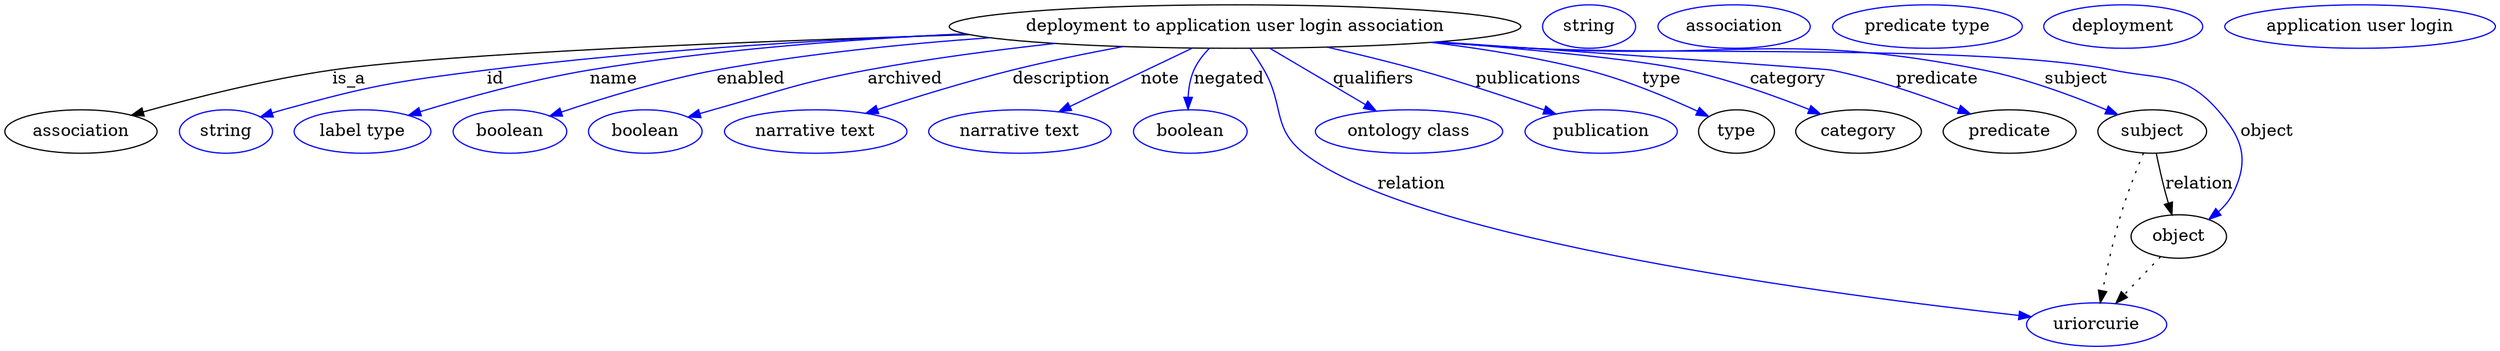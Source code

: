 digraph {
	graph [bb="0,0,2054.8,283"];
	node [label="\N"];
	"deployment to application user login association"	 [height=0.5,
		label="deployment to application user login association",
		pos="1014,265",
		width=6.5716];
	association	 [height=0.5,
		pos="63.044,178",
		width=1.7512];
	"deployment to application user login association" -> association	 [label=is_a,
		lp="283.04,221.5",
		pos="e,105.96,191.24 791.04,258.97 608.8,253.15 366.03,243.15 269.04,229 216.17,221.29 157.08,205.94 115.79,194.09"];
	id	 [color=blue,
		height=0.5,
		label=string,
		pos="182.04,178",
		width=1.0652];
	"deployment to application user login association" -> id	 [color=blue,
		label=id,
		lp="404.04,221.5",
		pos="e,210.86,189.93 789.89,259.24 672.53,254.38 526.64,245.43 397.04,229 321.56,219.43 302.18,217.02 229.04,196 226.25,195.2 223.39,\
194.3 220.52,193.34",
		style=solid];
	name	 [color=blue,
		height=0.5,
		label="label type",
		pos="295.04,178",
		width=1.5707];
	"deployment to application user login association" -> name	 [color=blue,
		label=name,
		lp="502.04,221.5",
		pos="e,333.93,191.07 812.85,255.48 689.59,248.85 543.96,239.36 482.04,229 434.21,220.99 380.97,205.84 343.57,194.12",
		style=solid];
	enabled	 [color=blue,
		height=0.5,
		label=boolean,
		pos="416.04,178",
		width=1.2999];
	"deployment to application user login association" -> enabled	 [color=blue,
		label=enabled,
		lp="616.54,221.5",
		pos="e,450.11,190.47 810.38,255.81 739.6,250.5 659.96,242.14 588.04,229 543.57,220.87 494.22,205.56 459.83,193.83",
		style=solid];
	archived	 [color=blue,
		height=0.5,
		label=boolean,
		pos="528.04,178",
		width=1.2999];
	"deployment to application user login association" -> archived	 [color=blue,
		label=archived,
		lp="744.54,221.5",
		pos="e,563.49,189.75 864.57,251.05 816.03,245.47 762.06,238.16 713.04,229 654.87,218.13 640.91,212.4 584.04,196 580.5,194.98 576.84,193.89 \
573.17,192.76",
		style=solid];
	description	 [color=blue,
		height=0.5,
		label="narrative text",
		pos="668.04,178",
		width=2.0943];
	"deployment to application user login association" -> description	 [color=blue,
		label=description,
		lp="870.04,221.5",
		pos="e,710.71,192.99 918.04,248.48 889.27,242.95 857.74,236.31 829.04,229 792.38,219.66 751.78,206.78 720.51,196.3",
		style=solid];
	note	 [color=blue,
		height=0.5,
		label="narrative text",
		pos="837.04,178",
		width=2.0943];
	"deployment to application user login association" -> note	 [color=blue,
		label=note,
		lp="953.04,221.5",
		pos="e,870.25,194.32 977.8,247.18 949.2,233.13 909.26,213.5 879.23,198.74",
		style=solid];
	negated	 [color=blue,
		height=0.5,
		label=boolean,
		pos="977.04,178",
		width=1.2999];
	"deployment to application user login association" -> negated	 [color=blue,
		label=negated,
		lp="1009,221.5",
		pos="e,975.15,196.16 992.5,247.06 987.55,241.78 982.91,235.63 980.04,229 977,221.95 975.67,213.83 975.24,206.17",
		style=solid];
	relation	 [color=blue,
		height=0.5,
		label=uriorcurie,
		pos="1725,18",
		width=1.6068];
	"deployment to application user login association" -> relation	 [color=blue,
		label=relation,
		lp="1160,134.5",
		pos="e,1669.9,23.722 1026.8,247 1030.6,241.35 1034.6,235.01 1038,229 1054.8,199.45 1044.4,181.09 1071,160 1162.5,87.627 1512.9,41.423 \
1659.7,24.864",
		style=solid];
	qualifiers	 [color=blue,
		height=0.5,
		label="ontology class",
		pos="1157,178",
		width=2.1484];
	"deployment to application user login association" -> qualifiers	 [color=blue,
		label=qualifiers,
		lp="1129,221.5",
		pos="e,1129.4,194.82 1043.7,246.97 1066,233.38 1096.8,214.66 1120.6,200.16",
		style=solid];
	publications	 [color=blue,
		height=0.5,
		label=publication,
		pos="1315,178",
		width=1.7512];
	"deployment to application user login association" -> publications	 [color=blue,
		label=publications,
		lp="1257,221.5",
		pos="e,1276.7,192.39 1093.1,248.01 1117,242.44 1143.2,235.9 1167,229 1200.9,219.2 1238.5,206.22 1267.3,195.81",
		style=solid];
	type	 [height=0.5,
		pos="1427,178",
		width=0.86659];
	"deployment to application user login association" -> type	 [color=blue,
		label=type,
		lp="1366,221.5",
		pos="e,1403.4,190.26 1179.4,252.09 1220.8,246.8 1264.9,239.38 1305,229 1336.4,220.89 1370.3,206.2 1394.4,194.67",
		style=solid];
	category	 [height=0.5,
		pos="1528,178",
		width=1.4443];
	"deployment to application user login association" -> category	 [color=blue,
		label=category,
		lp="1470,221.5",
		pos="e,1495.7,192.21 1185.3,252.53 1263.9,245.96 1348.1,237.52 1386,229 1420.7,221.23 1458.4,207.39 1486.3,196.09",
		style=solid];
	predicate	 [height=0.5,
		pos="1653,178",
		width=1.5346];
	"deployment to application user login association" -> predicate	 [color=blue,
		label=predicate,
		lp="1594.5,221.5",
		pos="e,1619.6,192.42 1184.7,252.51 1326.8,242.11 1506,229 1506,229 1542.1,221.57 1581.3,207.62 1610.2,196.19",
		style=solid];
	subject	 [height=0.5,
		pos="1771,178",
		width=1.2457];
	"deployment to application user login association" -> subject	 [color=blue,
		label=subject,
		lp="1709.5,221.5",
		pos="e,1741.9,191.74 1181.1,252.22 1207.5,250.36 1234.5,248.55 1260,247 1425.7,236.94 1470.4,262.15 1633,229 1667.7,221.93 1705.3,207.59 \
1732.4,195.91",
		style=solid];
	object	 [height=0.5,
		pos="1793,91",
		width=1.1013];
	"deployment to application user login association" -> object	 [color=blue,
		label=object,
		lp="1866.5,178",
		pos="e,1818.5,105.11 1179.4,252.09 1206.3,250.22 1234,248.44 1260,247 1366.6,241.1 1635.5,250.61 1740,229 1779.7,220.79 1798.4,226.51 \
1825,196 1845.6,172.51 1851.6,155.13 1838,127 1835.3,121.2 1831,116.04 1826.3,111.57",
		style=solid];
	association_type	 [color=blue,
		height=0.5,
		label=string,
		pos="1307,265",
		width=1.0652];
	association_category	 [color=blue,
		height=0.5,
		label=association,
		pos="1426,265",
		width=1.7512];
	"deployment to application user login association_predicate"	 [color=blue,
		height=0.5,
		label="predicate type",
		pos="1586,265",
		width=2.1845];
	subject -> relation	 [pos="e,1727.9,36.006 1763.1,160.13 1757.2,146.37 1749.3,126.75 1744,109 1737.8,88.182 1732.9,64.102 1729.6,45.943",
		style=dotted];
	subject -> object	 [label=relation,
		lp="1810,134.5",
		pos="e,1787.3,108.86 1774.5,159.97 1776.5,150.18 1779.2,137.87 1782,127 1782.7,124.31 1783.5,121.51 1784.3,118.73"];
	"deployment to application user login association_subject"	 [color=blue,
		height=0.5,
		label=deployment,
		pos="1748,265",
		width=1.8234];
	object -> relation	 [pos="e,1741.2,35.346 1777.3,74.069 1768.6,64.805 1757.8,53.154 1748.2,42.876",
		style=dotted];
	"deployment to application user login association_object"	 [color=blue,
		height=0.5,
		label="application user login",
		pos="1943,265",
		width=3.1053];
}
